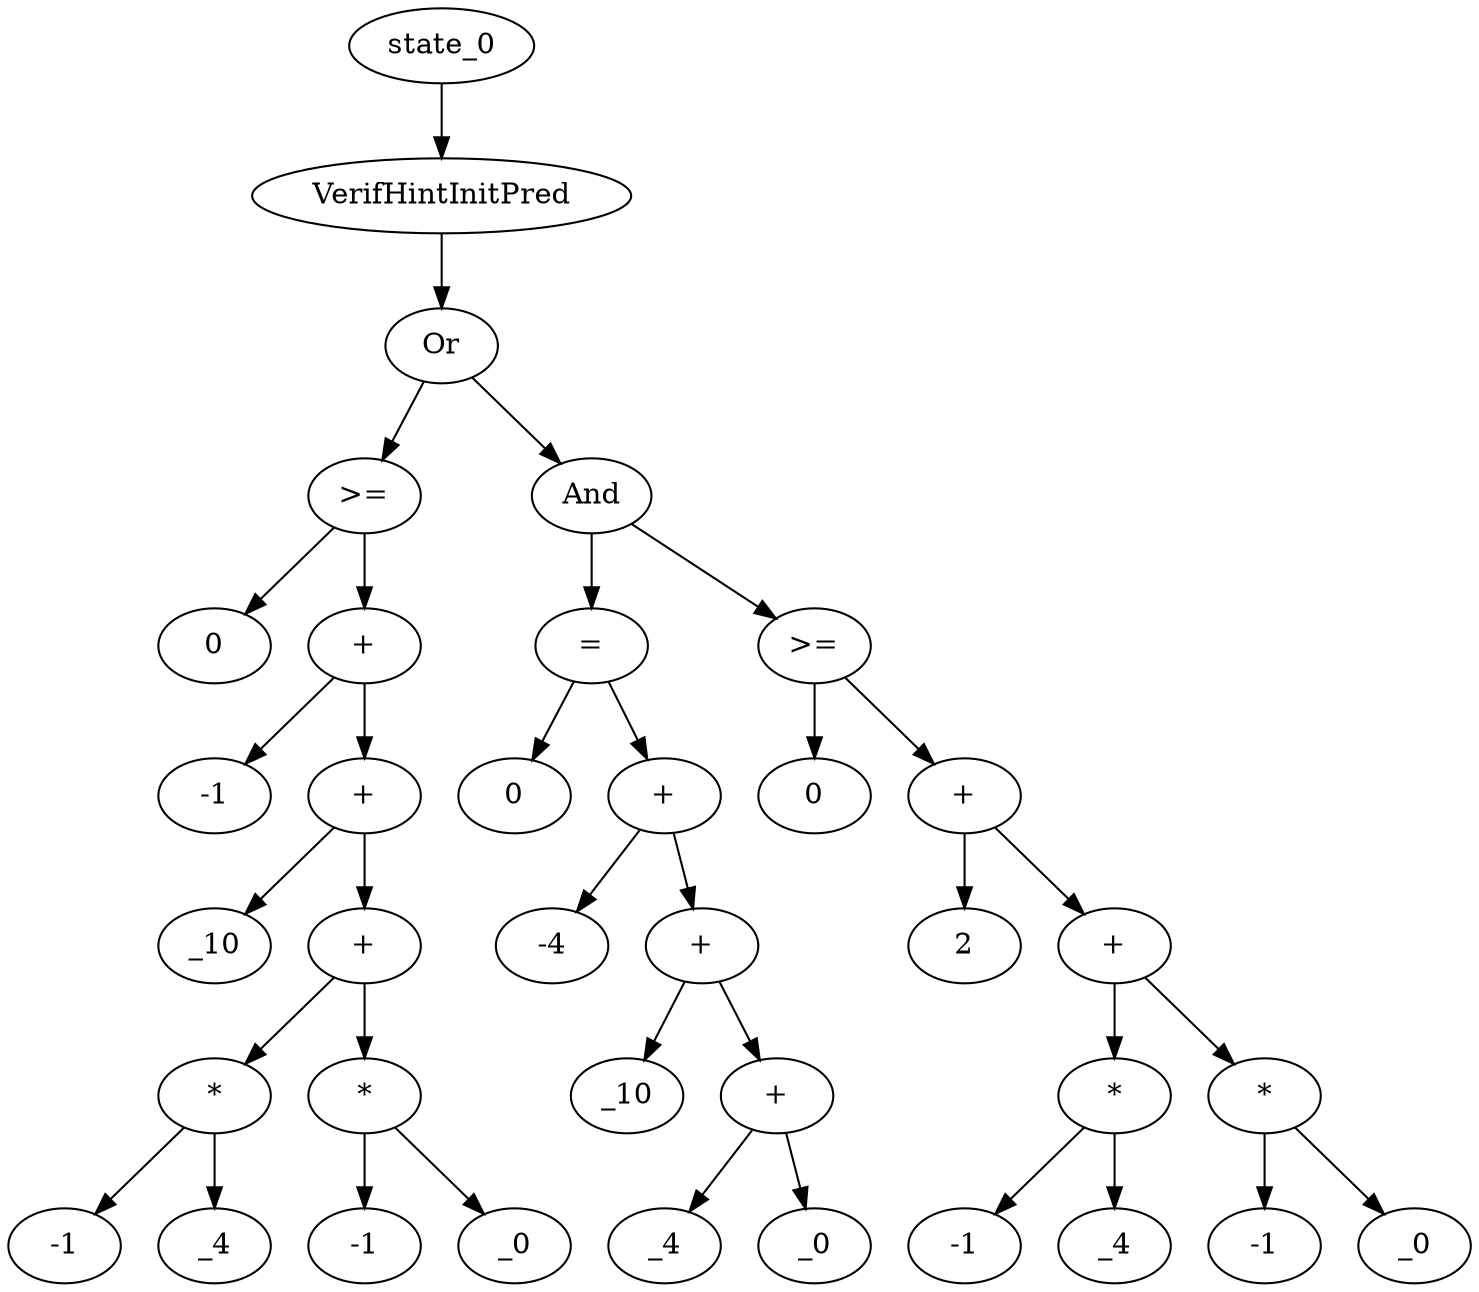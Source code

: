 digraph dag {
0 [label="state_0"];
1 [label="VerifHintInitPred"];
2 [label="Or"];
3 [label=">="];
4 [label="0"];
5 [label="+"];
6 [label="-1"];
7 [label="+"];
8 [label="_10"];
9 [label="+"];
10 [label="*"];
11 [label="-1"];
12 [label="_4"];
13 [label="*"];
14 [label="-1"];
15 [label="_0"];
16 [label="And"];
17 [label="="];
18 [label="0"];
19 [label="+"];
20 [label="-4"];
21 [label="+"];
22 [label="_10"];
23 [label="+"];
24 [label="_4"];
25 [label="_0"];
26 [label=">="];
27 [label="0"];
28 [label="+"];
29 [label="2"];
30 [label="+"];
31 [label="*"];
32 [label="-1"];
33 [label="_4"];
34 [label="*"];
35 [label="-1"];
36 [label="_0"];
"0" -> "1"[label=""]
"1" -> "2"[label=""]
"2" -> "3"[label=""]
"2" -> "16"[label=""]
"3" -> "5"[label=""]
"3" -> "4"[label=""]
"5" -> "7"[label=""]
"5" -> "6"[label=""]
"7" -> "9"[label=""]
"7" -> "8"[label=""]
"9" -> "10"[label=""]
"9" -> "13"[label=""]
"10" -> "12"[label=""]
"10" -> "11"[label=""]
"13" -> "15"[label=""]
"13" -> "14"[label=""]
"16" -> "17"[label=""]
"16" -> "26"[label=""]
"17" -> "19"[label=""]
"17" -> "18"[label=""]
"19" -> "21"[label=""]
"19" -> "20"[label=""]
"21" -> "23"[label=""]
"21" -> "22"[label=""]
"23" -> "25"[label=""]
"23" -> "24"[label=""]
"26" -> "28"[label=""]
"26" -> "27"[label=""]
"28" -> "30"[label=""]
"28" -> "29"[label=""]
"30" -> "31"[label=""]
"30" -> "34"[label=""]
"31" -> "33"[label=""]
"31" -> "32"[label=""]
"34" -> "36"[label=""]
"34" -> "35"[label=""]
}
